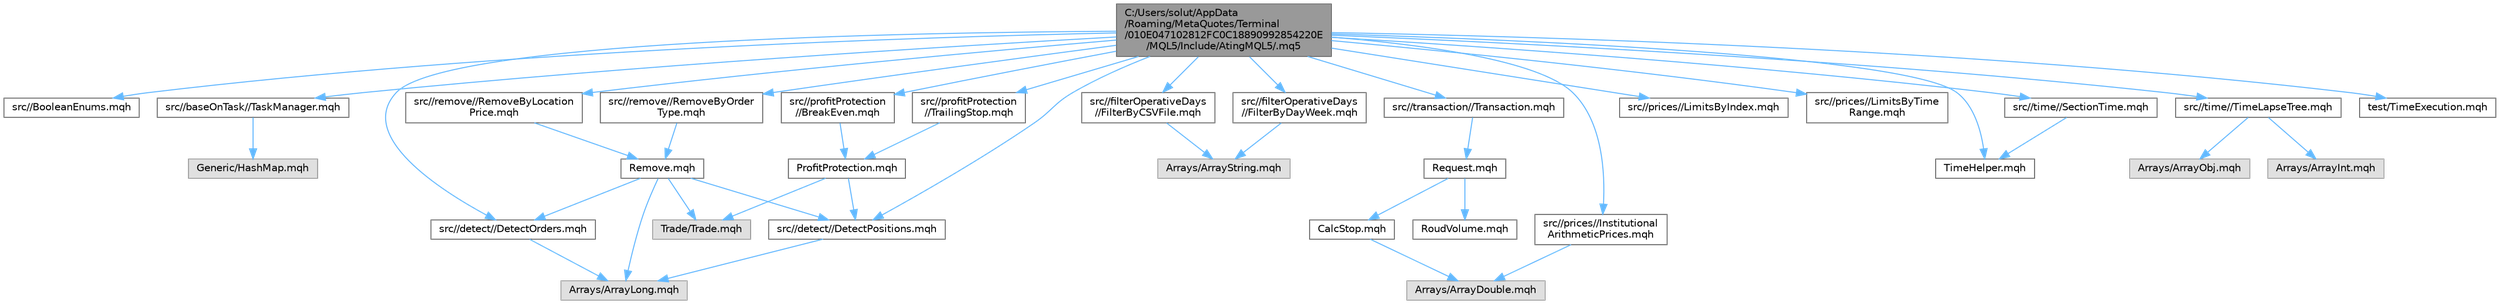 digraph "C:/Users/solut/AppData/Roaming/MetaQuotes/Terminal/010E047102812FC0C18890992854220E/MQL5/Include/AtingMQL5/.mq5"
{
 // LATEX_PDF_SIZE
  bgcolor="transparent";
  edge [fontname=Helvetica,fontsize=10,labelfontname=Helvetica,labelfontsize=10];
  node [fontname=Helvetica,fontsize=10,shape=box,height=0.2,width=0.4];
  Node1 [id="Node000001",label="C:/Users/solut/AppData\l/Roaming/MetaQuotes/Terminal\l/010E047102812FC0C18890992854220E\l/MQL5/Include/AtingMQL5/.mq5",height=0.2,width=0.4,color="gray40", fillcolor="grey60", style="filled", fontcolor="black",tooltip=" "];
  Node1 -> Node2 [id="edge1_Node000001_Node000002",color="steelblue1",style="solid",tooltip=" "];
  Node2 [id="Node000002",label="src//BooleanEnums.mqh",height=0.2,width=0.4,color="grey40", fillcolor="white", style="filled",URL="$_boolean_enums_8mqh.html",tooltip=" "];
  Node1 -> Node3 [id="edge2_Node000001_Node000003",color="steelblue1",style="solid",tooltip=" "];
  Node3 [id="Node000003",label="src//baseOnTask//TaskManager.mqh",height=0.2,width=0.4,color="grey40", fillcolor="white", style="filled",URL="$_task_manager_8mqh.html",tooltip=" "];
  Node3 -> Node4 [id="edge3_Node000003_Node000004",color="steelblue1",style="solid",tooltip=" "];
  Node4 [id="Node000004",label="Generic/HashMap.mqh",height=0.2,width=0.4,color="grey60", fillcolor="#E0E0E0", style="filled",tooltip=" "];
  Node1 -> Node5 [id="edge4_Node000001_Node000005",color="steelblue1",style="solid",tooltip=" "];
  Node5 [id="Node000005",label="src//detect//DetectOrders.mqh",height=0.2,width=0.4,color="grey40", fillcolor="white", style="filled",URL="$_detect_orders_8mqh.html",tooltip=" "];
  Node5 -> Node6 [id="edge5_Node000005_Node000006",color="steelblue1",style="solid",tooltip=" "];
  Node6 [id="Node000006",label="Arrays/ArrayLong.mqh",height=0.2,width=0.4,color="grey60", fillcolor="#E0E0E0", style="filled",tooltip=" "];
  Node1 -> Node7 [id="edge6_Node000001_Node000007",color="steelblue1",style="solid",tooltip=" "];
  Node7 [id="Node000007",label="src//detect//DetectPositions.mqh",height=0.2,width=0.4,color="grey40", fillcolor="white", style="filled",URL="$_detect_positions_8mqh.html",tooltip=" "];
  Node7 -> Node6 [id="edge7_Node000007_Node000006",color="steelblue1",style="solid",tooltip=" "];
  Node1 -> Node8 [id="edge8_Node000001_Node000008",color="steelblue1",style="solid",tooltip=" "];
  Node8 [id="Node000008",label="src//filterOperativeDays\l//FilterByCSVFile.mqh",height=0.2,width=0.4,color="grey40", fillcolor="white", style="filled",URL="$_filter_by_c_s_v_file_8mqh.html",tooltip=" "];
  Node8 -> Node9 [id="edge9_Node000008_Node000009",color="steelblue1",style="solid",tooltip=" "];
  Node9 [id="Node000009",label="Arrays/ArrayString.mqh",height=0.2,width=0.4,color="grey60", fillcolor="#E0E0E0", style="filled",tooltip=" "];
  Node1 -> Node10 [id="edge10_Node000001_Node000010",color="steelblue1",style="solid",tooltip=" "];
  Node10 [id="Node000010",label="src//filterOperativeDays\l//FilterByDayWeek.mqh",height=0.2,width=0.4,color="grey40", fillcolor="white", style="filled",URL="$_filter_by_day_week_8mqh.html",tooltip=" "];
  Node10 -> Node9 [id="edge11_Node000010_Node000009",color="steelblue1",style="solid",tooltip=" "];
  Node1 -> Node11 [id="edge12_Node000001_Node000011",color="steelblue1",style="solid",tooltip=" "];
  Node11 [id="Node000011",label="src//prices//Institutional\lArithmeticPrices.mqh",height=0.2,width=0.4,color="grey40", fillcolor="white", style="filled",URL="$_institutional_arithmetic_prices_8mqh.html",tooltip=" "];
  Node11 -> Node12 [id="edge13_Node000011_Node000012",color="steelblue1",style="solid",tooltip=" "];
  Node12 [id="Node000012",label="Arrays/ArrayDouble.mqh",height=0.2,width=0.4,color="grey60", fillcolor="#E0E0E0", style="filled",tooltip=" "];
  Node1 -> Node13 [id="edge14_Node000001_Node000013",color="steelblue1",style="solid",tooltip=" "];
  Node13 [id="Node000013",label="src//prices//LimitsByIndex.mqh",height=0.2,width=0.4,color="grey40", fillcolor="white", style="filled",URL="$_limits_by_index_8mqh.html",tooltip=" "];
  Node1 -> Node14 [id="edge15_Node000001_Node000014",color="steelblue1",style="solid",tooltip=" "];
  Node14 [id="Node000014",label="src//prices//LimitsByTime\lRange.mqh",height=0.2,width=0.4,color="grey40", fillcolor="white", style="filled",URL="$_limits_by_time_range_8mqh.html",tooltip=" "];
  Node1 -> Node15 [id="edge16_Node000001_Node000015",color="steelblue1",style="solid",tooltip=" "];
  Node15 [id="Node000015",label="src//profitProtection\l//BreakEven.mqh",height=0.2,width=0.4,color="grey40", fillcolor="white", style="filled",URL="$_break_even_8mqh.html",tooltip=" "];
  Node15 -> Node16 [id="edge17_Node000015_Node000016",color="steelblue1",style="solid",tooltip=" "];
  Node16 [id="Node000016",label="ProfitProtection.mqh",height=0.2,width=0.4,color="grey40", fillcolor="white", style="filled",URL="$_profit_protection_8mqh.html",tooltip=" "];
  Node16 -> Node17 [id="edge18_Node000016_Node000017",color="steelblue1",style="solid",tooltip=" "];
  Node17 [id="Node000017",label="Trade/Trade.mqh",height=0.2,width=0.4,color="grey60", fillcolor="#E0E0E0", style="filled",tooltip=" "];
  Node16 -> Node7 [id="edge19_Node000016_Node000007",color="steelblue1",style="solid",tooltip=" "];
  Node1 -> Node18 [id="edge20_Node000001_Node000018",color="steelblue1",style="solid",tooltip=" "];
  Node18 [id="Node000018",label="src//profitProtection\l//TrailingStop.mqh",height=0.2,width=0.4,color="grey40", fillcolor="white", style="filled",URL="$_trailing_stop_8mqh.html",tooltip=" "];
  Node18 -> Node16 [id="edge21_Node000018_Node000016",color="steelblue1",style="solid",tooltip=" "];
  Node1 -> Node19 [id="edge22_Node000001_Node000019",color="steelblue1",style="solid",tooltip=" "];
  Node19 [id="Node000019",label="src//remove//RemoveByLocation\lPrice.mqh",height=0.2,width=0.4,color="grey40", fillcolor="white", style="filled",URL="$_remove_by_location_price_8mqh.html",tooltip=" "];
  Node19 -> Node20 [id="edge23_Node000019_Node000020",color="steelblue1",style="solid",tooltip=" "];
  Node20 [id="Node000020",label="Remove.mqh",height=0.2,width=0.4,color="grey40", fillcolor="white", style="filled",URL="$_remove_8mqh.html",tooltip=" "];
  Node20 -> Node6 [id="edge24_Node000020_Node000006",color="steelblue1",style="solid",tooltip=" "];
  Node20 -> Node17 [id="edge25_Node000020_Node000017",color="steelblue1",style="solid",tooltip=" "];
  Node20 -> Node5 [id="edge26_Node000020_Node000005",color="steelblue1",style="solid",tooltip=" "];
  Node20 -> Node7 [id="edge27_Node000020_Node000007",color="steelblue1",style="solid",tooltip=" "];
  Node1 -> Node21 [id="edge28_Node000001_Node000021",color="steelblue1",style="solid",tooltip=" "];
  Node21 [id="Node000021",label="src//remove//RemoveByOrder\lType.mqh",height=0.2,width=0.4,color="grey40", fillcolor="white", style="filled",URL="$_remove_by_order_type_8mqh.html",tooltip=" "];
  Node21 -> Node20 [id="edge29_Node000021_Node000020",color="steelblue1",style="solid",tooltip=" "];
  Node1 -> Node22 [id="edge30_Node000001_Node000022",color="steelblue1",style="solid",tooltip=" "];
  Node22 [id="Node000022",label="src//time//SectionTime.mqh",height=0.2,width=0.4,color="grey40", fillcolor="white", style="filled",URL="$_section_time_8mqh.html",tooltip=" "];
  Node22 -> Node23 [id="edge31_Node000022_Node000023",color="steelblue1",style="solid",tooltip=" "];
  Node23 [id="Node000023",label="TimeHelper.mqh",height=0.2,width=0.4,color="grey40", fillcolor="white", style="filled",URL="$_time_helper_8mqh.html",tooltip=" "];
  Node1 -> Node23 [id="edge32_Node000001_Node000023",color="steelblue1",style="solid",tooltip=" "];
  Node1 -> Node24 [id="edge33_Node000001_Node000024",color="steelblue1",style="solid",tooltip=" "];
  Node24 [id="Node000024",label="src//time//TimeLapseTree.mqh",height=0.2,width=0.4,color="grey40", fillcolor="white", style="filled",URL="$_time_lapse_tree_8mqh.html",tooltip=" "];
  Node24 -> Node25 [id="edge34_Node000024_Node000025",color="steelblue1",style="solid",tooltip=" "];
  Node25 [id="Node000025",label="Arrays/ArrayInt.mqh",height=0.2,width=0.4,color="grey60", fillcolor="#E0E0E0", style="filled",tooltip=" "];
  Node24 -> Node26 [id="edge35_Node000024_Node000026",color="steelblue1",style="solid",tooltip=" "];
  Node26 [id="Node000026",label="Arrays/ArrayObj.mqh",height=0.2,width=0.4,color="grey60", fillcolor="#E0E0E0", style="filled",tooltip=" "];
  Node1 -> Node27 [id="edge36_Node000001_Node000027",color="steelblue1",style="solid",tooltip=" "];
  Node27 [id="Node000027",label="src//transaction//Transaction.mqh",height=0.2,width=0.4,color="grey40", fillcolor="white", style="filled",URL="$_transaction_8mqh.html",tooltip=" "];
  Node27 -> Node28 [id="edge37_Node000027_Node000028",color="steelblue1",style="solid",tooltip=" "];
  Node28 [id="Node000028",label="Request.mqh",height=0.2,width=0.4,color="grey40", fillcolor="white", style="filled",URL="$_request_8mqh.html",tooltip=" "];
  Node28 -> Node29 [id="edge38_Node000028_Node000029",color="steelblue1",style="solid",tooltip=" "];
  Node29 [id="Node000029",label="CalcStop.mqh",height=0.2,width=0.4,color="grey40", fillcolor="white", style="filled",URL="$_calc_stop_8mqh.html",tooltip=" "];
  Node29 -> Node12 [id="edge39_Node000029_Node000012",color="steelblue1",style="solid",tooltip=" "];
  Node28 -> Node30 [id="edge40_Node000028_Node000030",color="steelblue1",style="solid",tooltip=" "];
  Node30 [id="Node000030",label="RoudVolume.mqh",height=0.2,width=0.4,color="grey40", fillcolor="white", style="filled",URL="$_roud_volume_8mqh.html",tooltip=" "];
  Node1 -> Node31 [id="edge41_Node000001_Node000031",color="steelblue1",style="solid",tooltip=" "];
  Node31 [id="Node000031",label="test/TimeExecution.mqh",height=0.2,width=0.4,color="grey40", fillcolor="white", style="filled",URL="$_time_execution_8mqh.html",tooltip=" "];
}
